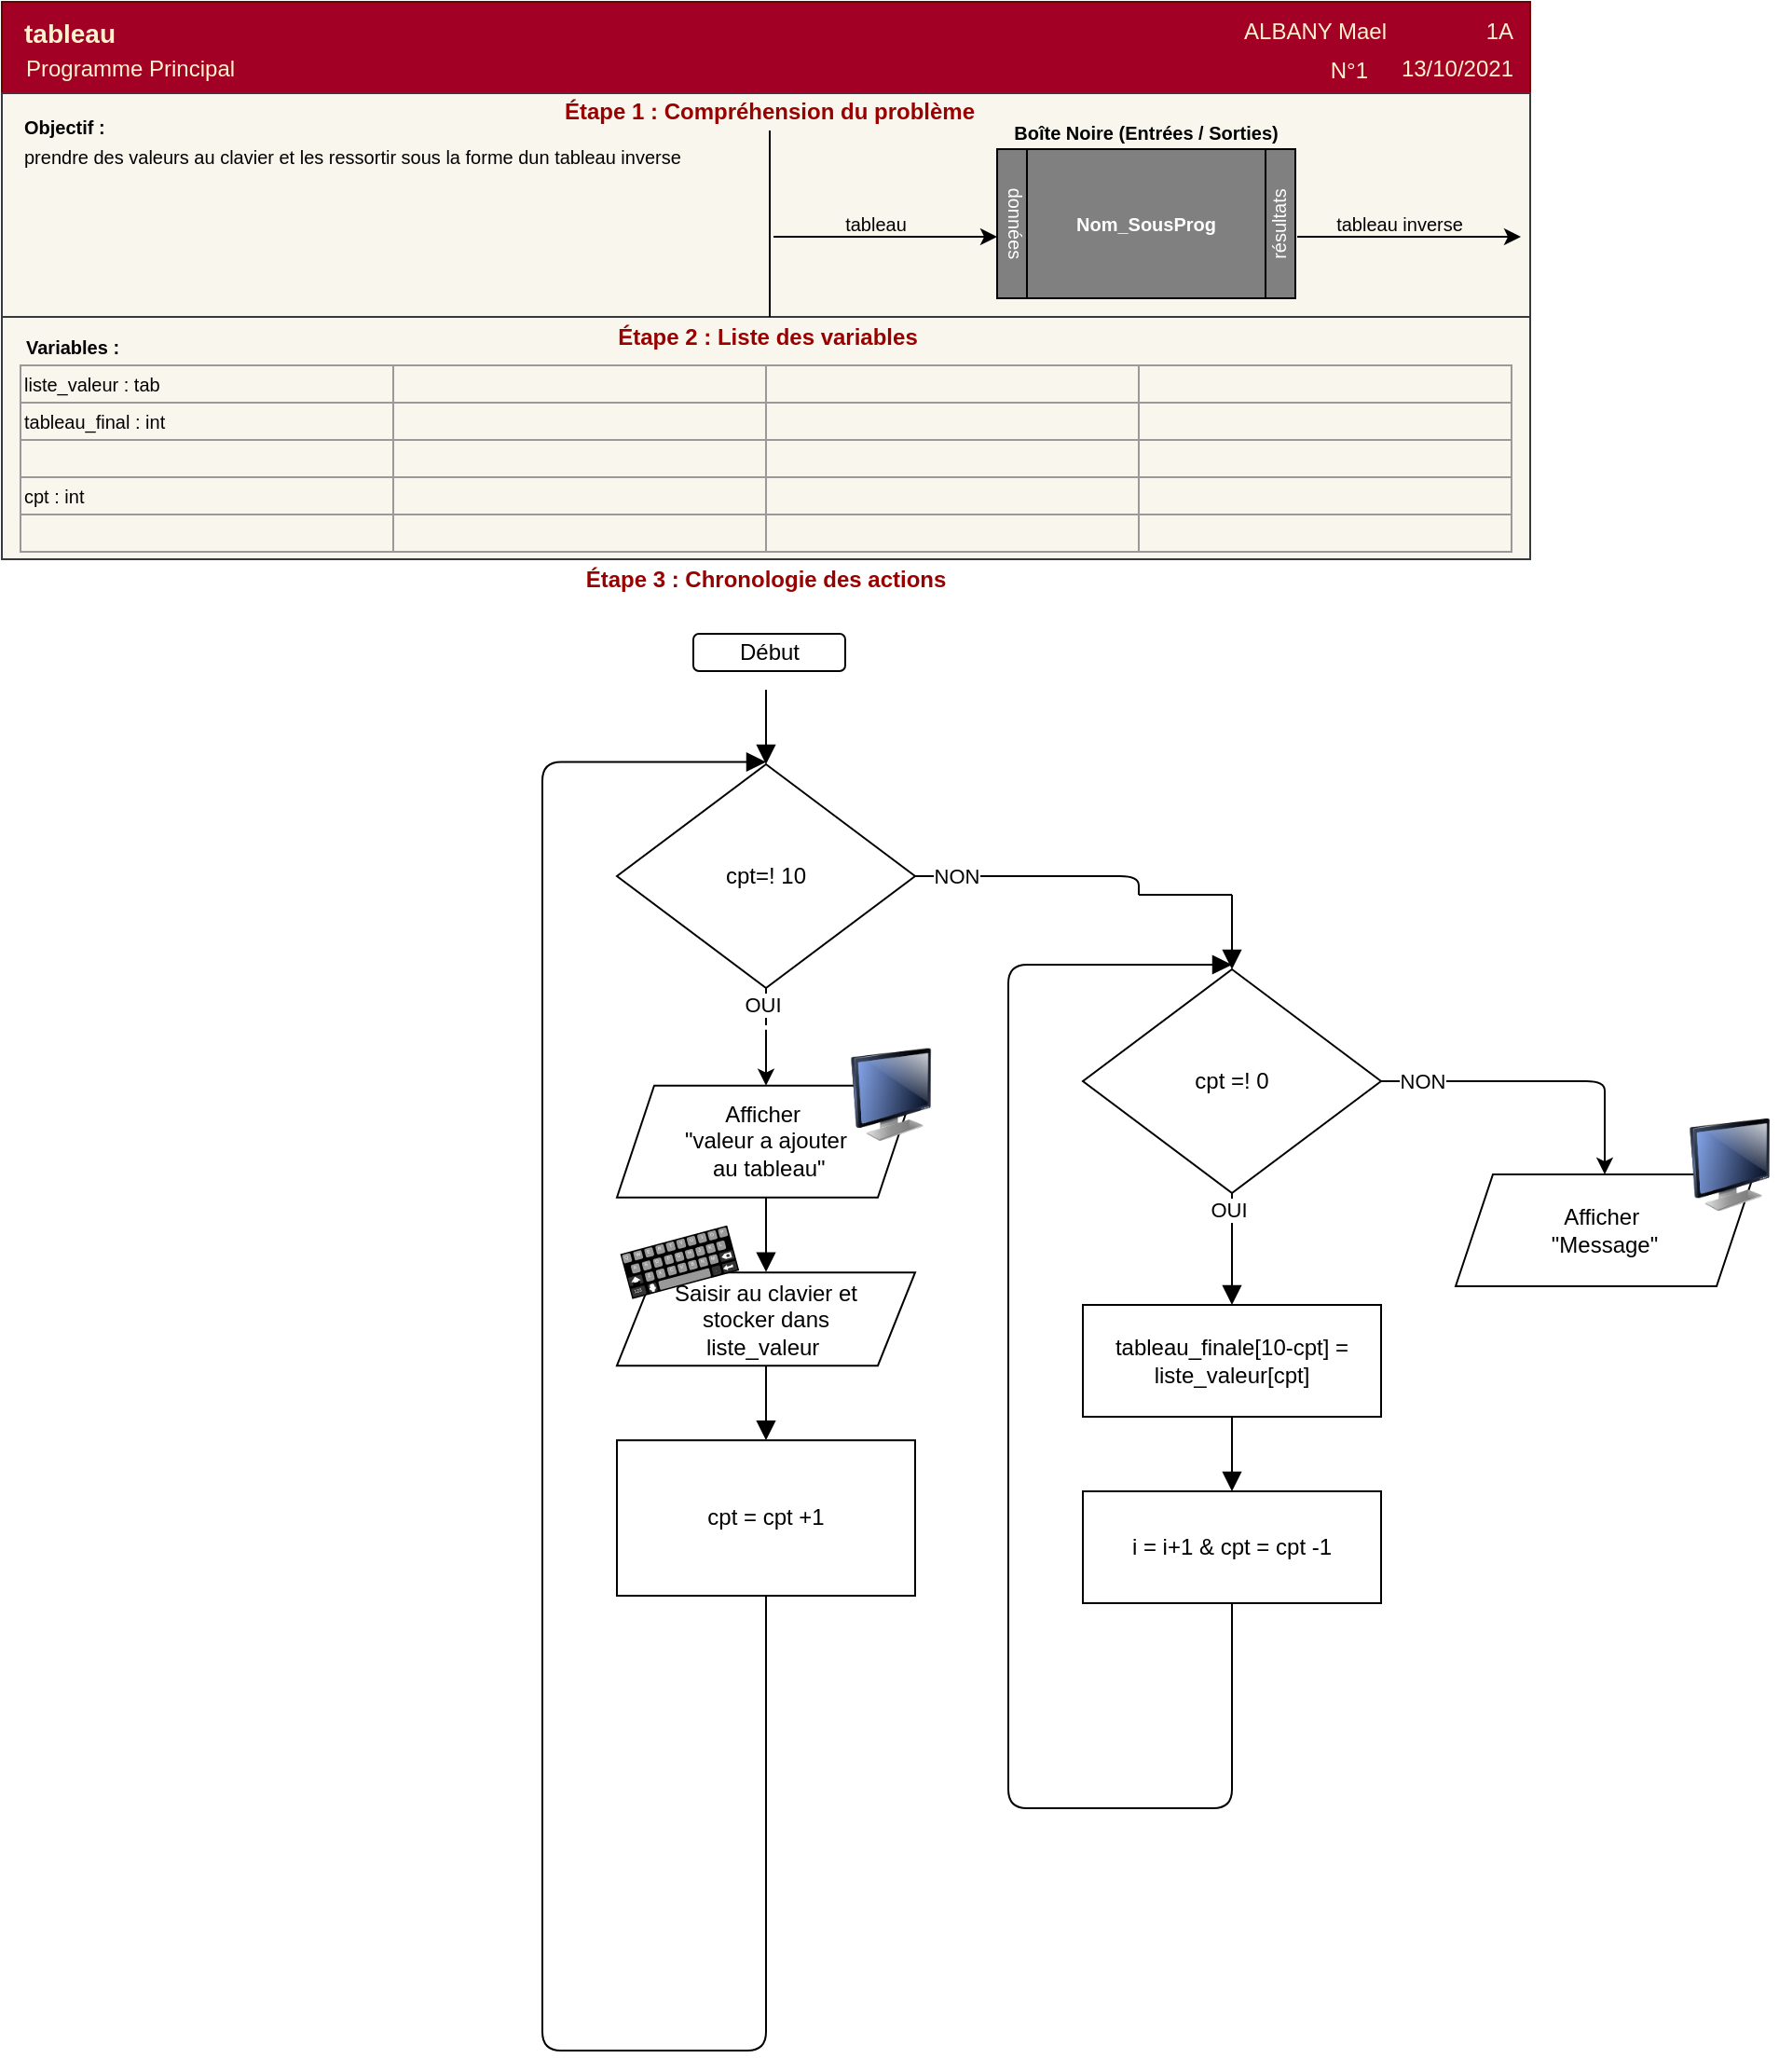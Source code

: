 <mxfile version="15.2.7" type="device"><diagram id="C5RBs43oDa-KdzZeNtuy" name="Page-1"><mxGraphModel dx="2230" dy="1907" grid="1" gridSize="10" guides="1" tooltips="1" connect="1" arrows="1" fold="1" page="1" pageScale="1" pageWidth="827" pageHeight="1169" math="0" shadow="0"><root><mxCell id="WIyWlLk6GJQsqaUBKTNV-0"/><mxCell id="WIyWlLk6GJQsqaUBKTNV-1" parent="WIyWlLk6GJQsqaUBKTNV-0"/><mxCell id="lnCyzunkSjbtColJnRYk-47" value="" style="group" parent="WIyWlLk6GJQsqaUBKTNV-1" vertex="1" connectable="0"><mxGeometry x="-1650" y="-1169" width="820" height="299" as="geometry"/></mxCell><mxCell id="lnCyzunkSjbtColJnRYk-46" value="" style="group;allowArrows=0;dropTarget=0;recursiveResize=0;expand=0;movable=0;resizable=0;rotatable=0;deletable=0;cloneable=0;editable=0;" parent="lnCyzunkSjbtColJnRYk-47" vertex="1" connectable="0"><mxGeometry width="820" height="299" as="geometry"/></mxCell><mxCell id="FBwt7Aevd6_M9OipMNYC-8" value="" style="rounded=0;whiteSpace=wrap;html=1;fontSize=12;align=left;fillColor=#a20025;strokeColor=#6F0000;fontColor=#ffffff;deletable=0;cloneable=0;rotatable=0;resizable=0;movable=0;expand=0;recursiveResize=0;allowArrows=0;connectable=0;editable=0;" parent="lnCyzunkSjbtColJnRYk-46" vertex="1"><mxGeometry width="820" height="49" as="geometry"/></mxCell><mxCell id="td8Thl32gD1S19auqDvH-131" value="" style="rounded=0;whiteSpace=wrap;html=1;strokeWidth=1;perimeterSpacing=0;connectable=0;allowArrows=0;resizable=0;movable=0;rotatable=0;cloneable=0;deletable=0;resizeWidth=0;fillColor=#f9f7ed;strokeColor=#36393d;expand=0;recursiveResize=0;editable=0;" parent="lnCyzunkSjbtColJnRYk-46" vertex="1"><mxGeometry y="49" width="820" height="120" as="geometry"/></mxCell><mxCell id="pmkci14DqVWy7yplzHCR-0" value="" style="rounded=0;whiteSpace=wrap;html=1;fillColor=#f9f7ed;strokeColor=#36393d;connectable=0;allowArrows=0;recursiveResize=0;expand=0;movable=0;resizable=0;rotatable=0;cloneable=0;deletable=0;editable=0;" parent="lnCyzunkSjbtColJnRYk-46" vertex="1"><mxGeometry y="169" width="820" height="130" as="geometry"/></mxCell><mxCell id="FBwt7Aevd6_M9OipMNYC-7" value="" style="endArrow=none;html=1;fontSize=12;fontColor=#808080;startFill=0;endFill=0;anchorPointDirection=0;bendable=0;movable=0;cloneable=0;deletable=0;editable=0;" parent="lnCyzunkSjbtColJnRYk-47" edge="1"><mxGeometry width="50" height="50" relative="1" as="geometry"><mxPoint x="412" y="69" as="sourcePoint"/><mxPoint x="412" y="169" as="targetPoint"/></mxGeometry></mxCell><mxCell id="05bFbuM6658bWkNC-nGX-0" value="" style="group" parent="lnCyzunkSjbtColJnRYk-47" vertex="1" connectable="0"><mxGeometry x="414" y="109" width="120" height="20" as="geometry"/></mxCell><mxCell id="05bFbuM6658bWkNC-nGX-1" value="" style="endArrow=classic;html=1;anchorPointDirection=0;bendable=0;cloneable=0;movable=0;deletable=0;editable=0;" parent="05bFbuM6658bWkNC-nGX-0" edge="1"><mxGeometry y="10" width="50" height="50" as="geometry"><mxPoint y="17" as="sourcePoint"/><mxPoint x="120" y="17" as="targetPoint"/></mxGeometry></mxCell><mxCell id="05bFbuM6658bWkNC-nGX-2" value="&lt;font style=&quot;font-size: 10px&quot;&gt;tableau&lt;br&gt;&lt;/font&gt;" style="text;html=1;strokeColor=none;fillColor=none;align=center;verticalAlign=middle;whiteSpace=wrap;rounded=0;connectable=0;allowArrows=0;recursiveResize=0;expand=0;movable=0;resizable=0;rotatable=0;cloneable=0;deletable=0;autosize=1;pointerEvents=0;" parent="05bFbuM6658bWkNC-nGX-0" vertex="1"><mxGeometry x="30" width="50" height="20" as="geometry"/></mxCell><mxCell id="05bFbuM6658bWkNC-nGX-3" value="" style="group" parent="lnCyzunkSjbtColJnRYk-47" vertex="1" connectable="0"><mxGeometry x="695" y="109" width="120" height="20" as="geometry"/></mxCell><mxCell id="05bFbuM6658bWkNC-nGX-4" value="" style="endArrow=classic;html=1;anchorPointDirection=0;bendable=0;cloneable=0;movable=0;deletable=0;editable=0;" parent="05bFbuM6658bWkNC-nGX-3" edge="1"><mxGeometry y="10" width="50" height="50" as="geometry"><mxPoint y="17" as="sourcePoint"/><mxPoint x="120" y="17" as="targetPoint"/></mxGeometry></mxCell><mxCell id="05bFbuM6658bWkNC-nGX-5" value="&lt;font style=&quot;font-size: 10px&quot;&gt;tableau inverse&lt;br&gt;&lt;/font&gt;" style="text;html=1;strokeColor=none;fillColor=none;align=center;verticalAlign=middle;whiteSpace=wrap;rounded=0;connectable=0;allowArrows=0;recursiveResize=0;expand=0;movable=0;resizable=0;rotatable=0;cloneable=0;deletable=0;autosize=1;pointerEvents=0;" parent="05bFbuM6658bWkNC-nGX-3" vertex="1"><mxGeometry x="15" width="80" height="20" as="geometry"/></mxCell><mxCell id="td8Thl32gD1S19auqDvH-126" value="Programme Principal&amp;nbsp;" style="text;html=1;strokeColor=none;fillColor=none;align=left;verticalAlign=middle;whiteSpace=wrap;rounded=0;fontColor=#FFF2CC;connectable=0;allowArrows=0;recursiveResize=0;expand=0;movable=0;resizable=0;rotatable=0;cloneable=0;deletable=0;pointerEvents=0;" parent="WIyWlLk6GJQsqaUBKTNV-1" vertex="1"><mxGeometry x="-1639" y="-1143" width="238" height="20" as="geometry"/></mxCell><mxCell id="td8Thl32gD1S19auqDvH-127" value="ALBANY Mael" style="text;html=1;strokeColor=none;fillColor=none;align=right;verticalAlign=middle;whiteSpace=wrap;rounded=0;movable=0;resizable=0;rotatable=0;deletable=0;editable=1;connectable=0;fontColor=#FFF2CC;allowArrows=0;recursiveResize=0;expand=0;cloneable=0;pointerEvents=0;" parent="WIyWlLk6GJQsqaUBKTNV-1" vertex="1"><mxGeometry x="-1285" y="-1163" width="380" height="20" as="geometry"/></mxCell><mxCell id="td8Thl32gD1S19auqDvH-128" value="1A" style="text;html=1;strokeColor=none;fillColor=none;align=right;verticalAlign=middle;whiteSpace=wrap;rounded=0;movable=0;fontColor=#FFF2CC;connectable=0;allowArrows=0;recursiveResize=0;expand=0;resizable=0;rotatable=0;cloneable=0;deletable=0;pointerEvents=0;" parent="WIyWlLk6GJQsqaUBKTNV-1" vertex="1"><mxGeometry x="-900" y="-1165" width="63.45" height="23" as="geometry"/></mxCell><mxCell id="td8Thl32gD1S19auqDvH-132" value="N°1" style="text;html=1;strokeColor=none;fillColor=none;align=right;verticalAlign=middle;whiteSpace=wrap;rounded=0;movable=0;fontColor=#FFF2CC;connectable=0;allowArrows=0;recursiveResize=0;expand=0;resizable=0;rotatable=0;cloneable=0;deletable=0;pointerEvents=0;" parent="WIyWlLk6GJQsqaUBKTNV-1" vertex="1"><mxGeometry x="-1017" y="-1142" width="102" height="20" as="geometry"/></mxCell><mxCell id="td8Thl32gD1S19auqDvH-133" value="&lt;font style=&quot;font-size: 10px&quot;&gt;&lt;b&gt;Objectif :&lt;/b&gt;&lt;/font&gt;" style="text;html=1;strokeColor=none;fillColor=none;align=left;verticalAlign=middle;whiteSpace=wrap;rounded=0;fontSize=14;resizable=0;movable=0;editable=0;rotatable=0;deletable=0;connectable=0;allowArrows=0;recursiveResize=0;expand=0;cloneable=0;pointerEvents=0;" parent="WIyWlLk6GJQsqaUBKTNV-1" vertex="1"><mxGeometry x="-1640" y="-1112.5" width="160" height="19.5" as="geometry"/></mxCell><mxCell id="td8Thl32gD1S19auqDvH-142" value="13/10/2021" style="text;html=1;strokeColor=none;fillColor=none;align=right;verticalAlign=middle;whiteSpace=wrap;rounded=0;movable=0;fontColor=#FFF2CC;connectable=0;allowArrows=0;recursiveResize=0;expand=0;resizable=0;rotatable=0;cloneable=0;deletable=0;pointerEvents=0;" parent="WIyWlLk6GJQsqaUBKTNV-1" vertex="1"><mxGeometry x="-908" y="-1143" width="71" height="20" as="geometry"/></mxCell><mxCell id="td8Thl32gD1S19auqDvH-143" value="&lt;font color=&quot;#fff2cc&quot; face=&quot;helvetica&quot;&gt;&lt;span style=&quot;font-size: 14px&quot;&gt;&lt;b&gt;tableau&lt;/b&gt;&lt;/span&gt;&lt;/font&gt;" style="text;whiteSpace=wrap;html=1;fontSize=16;movable=0;align=left;connectable=0;allowArrows=0;resizable=0;rotatable=0;cloneable=0;deletable=0;expand=0;recursiveResize=0;pointerEvents=0;" parent="WIyWlLk6GJQsqaUBKTNV-1" vertex="1"><mxGeometry x="-1640" y="-1169" width="280" height="30" as="geometry"/></mxCell><mxCell id="td8Thl32gD1S19auqDvH-146" value="&lt;font style=&quot;font-size: 10px&quot;&gt;prendre des valeurs au clavier et les ressortir sous la forme dun tableau inverse&lt;br&gt;&lt;/font&gt;" style="text;html=1;strokeColor=none;fillColor=none;align=left;verticalAlign=top;whiteSpace=wrap;rounded=0;movable=0;autosize=0;resizable=0;deletable=0;allowArrows=0;connectable=0;imageVerticalAlign=top;rotatable=0;cloneable=0;recursiveResize=0;expand=0;resizeHeight=0;pointerEvents=0;" parent="WIyWlLk6GJQsqaUBKTNV-1" vertex="1"><mxGeometry x="-1640" y="-1100" width="370" height="90" as="geometry"/></mxCell><mxCell id="pmkci14DqVWy7yplzHCR-1" value="&lt;b style=&quot;&quot;&gt;&lt;font style=&quot;font-size: 10px&quot;&gt;Variables :&lt;/font&gt;&lt;/b&gt;" style="text;html=1;strokeColor=none;fillColor=none;align=left;verticalAlign=middle;whiteSpace=wrap;rounded=0;connectable=0;allowArrows=0;recursiveResize=0;expand=0;movable=0;resizable=0;rotatable=0;cloneable=0;deletable=0;pointerEvents=0;editable=0;" parent="WIyWlLk6GJQsqaUBKTNV-1" vertex="1"><mxGeometry x="-1639" y="-994" width="80" height="20" as="geometry"/></mxCell><mxCell id="pmkci14DqVWy7yplzHCR-34" value="" style="group;allowArrows=0;dropTarget=0;recursiveResize=0;expand=0;movable=0;resizable=0;rotatable=0;deletable=0;cloneable=0;pointerEvents=0;" parent="WIyWlLk6GJQsqaUBKTNV-1" vertex="1" connectable="0"><mxGeometry x="-1639" y="-970" width="795" height="90" as="geometry"/></mxCell><mxCell id="pmkci14DqVWy7yplzHCR-53" value="" style="group;allowArrows=0;dropTarget=0;recursiveResize=0;expand=0;movable=0;resizable=0;rotatable=0;cloneable=0;deletable=0;container=0;pointerEvents=0;" parent="WIyWlLk6GJQsqaUBKTNV-1" vertex="1" connectable="0"><mxGeometry x="-1639" y="-970" width="800.45" height="90" as="geometry"/></mxCell><mxCell id="lnCyzunkSjbtColJnRYk-22" value="&lt;span style=&quot;font-family: &amp;#34;helvetica&amp;#34; ; font-style: normal ; letter-spacing: normal ; text-indent: 0px ; text-transform: none ; word-spacing: 0px ; display: inline ; float: none&quot;&gt;&lt;b&gt;&lt;font style=&quot;font-size: 12px&quot; color=&quot;#990000&quot;&gt;Étape 1 : Compréhension du problème&lt;/font&gt;&lt;/b&gt;&lt;/span&gt;" style="text;whiteSpace=wrap;html=1;align=center;connectable=0;allowArrows=0;recursiveResize=0;expand=0;movable=0;resizable=0;rotatable=0;deletable=0;cloneable=0;pointerEvents=0;editable=0;" parent="WIyWlLk6GJQsqaUBKTNV-1" vertex="1"><mxGeometry x="-1378" y="-1123.75" width="280" height="30" as="geometry"/></mxCell><mxCell id="lnCyzunkSjbtColJnRYk-23" value="&lt;span style=&quot;font-family: &amp;#34;helvetica&amp;#34; ; font-style: normal ; letter-spacing: normal ; text-indent: 0px ; text-transform: none ; word-spacing: 0px ; display: inline ; float: none&quot;&gt;&lt;b&gt;&lt;font style=&quot;font-size: 12px&quot; color=&quot;#990000&quot;&gt;Étape 2 : Liste des variables&lt;/font&gt;&lt;/b&gt;&lt;/span&gt;" style="text;whiteSpace=wrap;html=1;align=center;connectable=0;allowArrows=0;expand=0;recursiveResize=0;movable=0;resizable=0;rotatable=0;cloneable=0;deletable=0;pointerEvents=0;editable=0;" parent="WIyWlLk6GJQsqaUBKTNV-1" vertex="1"><mxGeometry x="-1379" y="-1003" width="280" height="30" as="geometry"/></mxCell><mxCell id="lnCyzunkSjbtColJnRYk-24" value="&lt;span style=&quot;font-family: &amp;#34;helvetica&amp;#34; ; font-style: normal ; letter-spacing: normal ; text-indent: 0px ; text-transform: none ; word-spacing: 0px ; display: inline ; float: none&quot;&gt;&lt;b&gt;&lt;font style=&quot;font-size: 12px&quot; color=&quot;#990000&quot;&gt;Étape 3 : Chronologie des actions&lt;/font&gt;&lt;/b&gt;&lt;/span&gt;" style="text;whiteSpace=wrap;html=1;align=center;connectable=0;allowArrows=0;recursiveResize=0;expand=0;movable=0;resizable=0;rotatable=0;cloneable=0;deletable=0;pointerEvents=0;editable=0;" parent="WIyWlLk6GJQsqaUBKTNV-1" vertex="1"><mxGeometry x="-1380" y="-873" width="280" height="20" as="geometry"/></mxCell><mxCell id="pmkci14DqVWy7yplzHCR-49" value="liste_valeur : tab" style="rounded=0;whiteSpace=wrap;html=1;align=left;verticalAlign=middle;labelBackgroundColor=none;fontColor=none;noLabel=0;fillColor=none;strokeColor=#999999;allowArrows=0;connectable=0;recursiveResize=0;expand=0;movable=0;resizable=0;rotatable=0;cloneable=0;deletable=0;editable=1;fontSize=10;spacingBottom=1;pointerEvents=0;" parent="WIyWlLk6GJQsqaUBKTNV-1" vertex="1"><mxGeometry x="-1640" y="-974" width="200" height="20" as="geometry"/></mxCell><mxCell id="td8Thl32gD1S19auqDvH-148" value="&lt;font style=&quot;font-size: 10px&quot;&gt;&lt;b&gt;Boîte Noire (Entrées / Sorties)&lt;/b&gt;&lt;/font&gt;" style="text;html=1;strokeColor=none;fillColor=none;align=center;verticalAlign=middle;whiteSpace=wrap;rounded=0;fontSize=14;movable=0;resizable=0;connectable=0;allowArrows=0;rotatable=0;deletable=0;expand=0;editable=0;recursiveResize=0;cloneable=0;pointerEvents=0;" parent="WIyWlLk6GJQsqaUBKTNV-1" vertex="1"><mxGeometry x="-1126" y="-1109.5" width="180" height="19.5" as="geometry"/></mxCell><mxCell id="lnCyzunkSjbtColJnRYk-25" value="" style="group;allowArrows=0;dropTarget=0;recursiveResize=0;expand=0;movable=0;resizable=0;rotatable=0;cloneable=0;deletable=0;editable=0;" parent="WIyWlLk6GJQsqaUBKTNV-1" vertex="1" connectable="0"><mxGeometry x="-1117" y="-1090" width="162" height="80" as="geometry"/></mxCell><mxCell id="lnCyzunkSjbtColJnRYk-19" value="&lt;font color=&quot;#ffffff&quot; style=&quot;font-size: 10px&quot;&gt;&lt;b&gt;Nom_SousProg&lt;/b&gt;&lt;/font&gt;" style="shape=process;whiteSpace=wrap;html=1;backgroundOutline=0;fontColor=#808080;fillColor=#808080;allowArrows=0;recursiveResize=0;expand=0;resizable=0;rotatable=0;cloneable=0;connectable=0;movable=0;deletable=0;" parent="lnCyzunkSjbtColJnRYk-25" vertex="1"><mxGeometry x="1" width="160" height="80" as="geometry"/></mxCell><mxCell id="lnCyzunkSjbtColJnRYk-20" value="&lt;span style=&quot;font-size: 10px&quot;&gt;données&lt;/span&gt;" style="text;html=1;strokeColor=none;fillColor=none;align=center;verticalAlign=middle;whiteSpace=wrap;rounded=0;horizontal=0;fontColor=#FFFFFF;rotation=-180;spacing=0;fontSize=10;allowArrows=0;expand=0;movable=0;resizable=0;rotatable=0;cloneable=0;deletable=0;pointerEvents=0;editable=0;connectable=0;recursiveResize=0;" parent="lnCyzunkSjbtColJnRYk-25" vertex="1"><mxGeometry x="1" y="10" width="20" height="60" as="geometry"/></mxCell><mxCell id="lnCyzunkSjbtColJnRYk-21" value="&lt;span style=&quot;font-size: 10px&quot;&gt;résultats&lt;br style=&quot;font-size: 10px&quot;&gt;&lt;/span&gt;" style="text;html=1;strokeColor=none;fillColor=none;align=center;verticalAlign=middle;whiteSpace=wrap;rounded=0;horizontal=0;fontColor=#FFFFFF;rotation=0;spacing=0;fontSize=10;allowArrows=0;expand=0;movable=0;resizable=0;rotatable=0;cloneable=0;deletable=0;pointerEvents=0;editable=0;connectable=0;recursiveResize=0;" parent="lnCyzunkSjbtColJnRYk-25" vertex="1"><mxGeometry x="142" y="10" width="20" height="60" as="geometry"/></mxCell><mxCell id="lnCyzunkSjbtColJnRYk-27" value="tableau_final : int" style="rounded=0;whiteSpace=wrap;html=1;align=left;verticalAlign=middle;labelBackgroundColor=none;fontColor=none;noLabel=0;fillColor=none;strokeColor=#999999;allowArrows=0;connectable=0;recursiveResize=0;expand=0;movable=0;resizable=0;rotatable=0;cloneable=0;deletable=0;editable=1;fontSize=10;spacingBottom=1;pointerEvents=0;" parent="WIyWlLk6GJQsqaUBKTNV-1" vertex="1"><mxGeometry x="-1640" y="-954" width="200" height="20" as="geometry"/></mxCell><mxCell id="lnCyzunkSjbtColJnRYk-28" value="" style="rounded=0;whiteSpace=wrap;html=1;align=left;verticalAlign=middle;labelBackgroundColor=none;fontColor=none;noLabel=0;fillColor=none;strokeColor=#999999;allowArrows=0;connectable=0;recursiveResize=0;expand=0;movable=0;resizable=0;rotatable=0;cloneable=0;deletable=0;editable=1;fontSize=10;spacingBottom=1;pointerEvents=0;" parent="WIyWlLk6GJQsqaUBKTNV-1" vertex="1"><mxGeometry x="-1640" y="-934" width="200" height="20" as="geometry"/></mxCell><mxCell id="lnCyzunkSjbtColJnRYk-29" value="cpt : int" style="rounded=0;whiteSpace=wrap;html=1;align=left;verticalAlign=middle;labelBackgroundColor=none;fontColor=none;noLabel=0;fillColor=none;strokeColor=#999999;allowArrows=0;connectable=0;recursiveResize=0;expand=0;movable=0;resizable=0;rotatable=0;cloneable=0;deletable=0;editable=1;fontSize=10;spacingBottom=1;pointerEvents=0;" parent="WIyWlLk6GJQsqaUBKTNV-1" vertex="1"><mxGeometry x="-1640" y="-914" width="200" height="20" as="geometry"/></mxCell><mxCell id="lnCyzunkSjbtColJnRYk-30" value="" style="rounded=0;whiteSpace=wrap;html=1;align=left;verticalAlign=middle;labelBackgroundColor=none;fontColor=none;noLabel=0;fillColor=none;strokeColor=#999999;allowArrows=0;connectable=0;recursiveResize=0;expand=0;movable=0;resizable=0;rotatable=0;cloneable=0;deletable=0;editable=1;fontSize=10;spacingBottom=1;pointerEvents=0;" parent="WIyWlLk6GJQsqaUBKTNV-1" vertex="1"><mxGeometry x="-1640" y="-894" width="200" height="20" as="geometry"/></mxCell><mxCell id="lnCyzunkSjbtColJnRYk-31" value="" style="rounded=0;whiteSpace=wrap;html=1;align=left;verticalAlign=middle;labelBackgroundColor=none;fontColor=none;noLabel=0;fillColor=none;strokeColor=#999999;allowArrows=0;connectable=0;recursiveResize=0;expand=0;movable=0;resizable=0;rotatable=0;cloneable=0;deletable=0;editable=1;fontSize=10;spacingBottom=1;pointerEvents=0;" parent="WIyWlLk6GJQsqaUBKTNV-1" vertex="1"><mxGeometry x="-1440" y="-974" width="200" height="20" as="geometry"/></mxCell><mxCell id="lnCyzunkSjbtColJnRYk-32" value="" style="rounded=0;whiteSpace=wrap;html=1;align=left;verticalAlign=middle;labelBackgroundColor=none;fontColor=none;noLabel=0;fillColor=none;strokeColor=#999999;allowArrows=0;connectable=0;recursiveResize=0;expand=0;movable=0;resizable=0;rotatable=0;cloneable=0;deletable=0;editable=1;fontSize=10;spacingBottom=1;pointerEvents=0;" parent="WIyWlLk6GJQsqaUBKTNV-1" vertex="1"><mxGeometry x="-1440" y="-954" width="200" height="20" as="geometry"/></mxCell><mxCell id="lnCyzunkSjbtColJnRYk-33" value="" style="rounded=0;whiteSpace=wrap;html=1;align=left;verticalAlign=middle;labelBackgroundColor=none;fontColor=none;noLabel=0;fillColor=none;strokeColor=#999999;allowArrows=0;connectable=0;recursiveResize=0;expand=0;movable=0;resizable=0;rotatable=0;cloneable=0;deletable=0;editable=1;fontSize=10;spacingBottom=1;pointerEvents=0;" parent="WIyWlLk6GJQsqaUBKTNV-1" vertex="1"><mxGeometry x="-1440" y="-934" width="200" height="20" as="geometry"/></mxCell><mxCell id="lnCyzunkSjbtColJnRYk-34" value="" style="rounded=0;whiteSpace=wrap;html=1;align=left;verticalAlign=middle;labelBackgroundColor=none;fontColor=none;noLabel=0;fillColor=none;strokeColor=#999999;allowArrows=0;connectable=0;recursiveResize=0;expand=0;movable=0;resizable=0;rotatable=0;cloneable=0;deletable=0;editable=1;fontSize=10;spacingBottom=1;pointerEvents=0;" parent="WIyWlLk6GJQsqaUBKTNV-1" vertex="1"><mxGeometry x="-1440" y="-914" width="200" height="20" as="geometry"/></mxCell><mxCell id="lnCyzunkSjbtColJnRYk-35" value="" style="rounded=0;whiteSpace=wrap;html=1;align=left;verticalAlign=middle;labelBackgroundColor=none;fontColor=none;noLabel=0;fillColor=none;strokeColor=#999999;allowArrows=0;connectable=0;recursiveResize=0;expand=0;movable=0;resizable=0;rotatable=0;cloneable=0;deletable=0;editable=1;fontSize=10;spacingBottom=1;pointerEvents=0;" parent="WIyWlLk6GJQsqaUBKTNV-1" vertex="1"><mxGeometry x="-1440" y="-894" width="200" height="20" as="geometry"/></mxCell><mxCell id="lnCyzunkSjbtColJnRYk-36" value="" style="rounded=0;whiteSpace=wrap;html=1;align=left;verticalAlign=middle;labelBackgroundColor=none;fontColor=none;noLabel=0;fillColor=none;strokeColor=#999999;allowArrows=0;connectable=0;recursiveResize=0;expand=0;movable=0;resizable=0;rotatable=0;cloneable=0;deletable=0;editable=1;fontSize=10;spacingBottom=1;pointerEvents=0;" parent="WIyWlLk6GJQsqaUBKTNV-1" vertex="1"><mxGeometry x="-1240" y="-974" width="200" height="20" as="geometry"/></mxCell><mxCell id="lnCyzunkSjbtColJnRYk-37" value="" style="rounded=0;whiteSpace=wrap;html=1;align=left;verticalAlign=middle;labelBackgroundColor=none;fontColor=none;noLabel=0;fillColor=none;strokeColor=#999999;allowArrows=0;connectable=0;recursiveResize=0;expand=0;movable=0;resizable=0;rotatable=0;cloneable=0;deletable=0;editable=1;fontSize=10;spacingBottom=1;pointerEvents=0;" parent="WIyWlLk6GJQsqaUBKTNV-1" vertex="1"><mxGeometry x="-1240" y="-954" width="200" height="20" as="geometry"/></mxCell><mxCell id="lnCyzunkSjbtColJnRYk-38" value="" style="rounded=0;whiteSpace=wrap;html=1;align=left;verticalAlign=middle;labelBackgroundColor=none;fontColor=none;noLabel=0;fillColor=none;strokeColor=#999999;allowArrows=0;connectable=0;recursiveResize=0;expand=0;movable=0;resizable=0;rotatable=0;cloneable=0;deletable=0;editable=1;fontSize=10;spacingBottom=1;pointerEvents=0;" parent="WIyWlLk6GJQsqaUBKTNV-1" vertex="1"><mxGeometry x="-1240" y="-934" width="200" height="20" as="geometry"/></mxCell><mxCell id="lnCyzunkSjbtColJnRYk-39" value="" style="rounded=0;whiteSpace=wrap;html=1;align=left;verticalAlign=middle;labelBackgroundColor=none;fontColor=none;noLabel=0;fillColor=none;strokeColor=#999999;allowArrows=0;connectable=0;recursiveResize=0;expand=0;movable=0;resizable=0;rotatable=0;cloneable=0;deletable=0;editable=1;fontSize=10;spacingBottom=1;pointerEvents=0;" parent="WIyWlLk6GJQsqaUBKTNV-1" vertex="1"><mxGeometry x="-1240" y="-914" width="200" height="20" as="geometry"/></mxCell><mxCell id="lnCyzunkSjbtColJnRYk-40" value="" style="rounded=0;whiteSpace=wrap;html=1;align=left;verticalAlign=middle;labelBackgroundColor=none;fontColor=none;noLabel=0;fillColor=none;strokeColor=#999999;allowArrows=0;connectable=0;recursiveResize=0;expand=0;movable=0;resizable=0;rotatable=0;cloneable=0;deletable=0;editable=1;fontSize=10;spacingBottom=1;pointerEvents=0;" parent="WIyWlLk6GJQsqaUBKTNV-1" vertex="1"><mxGeometry x="-1240" y="-894" width="200" height="20" as="geometry"/></mxCell><mxCell id="lnCyzunkSjbtColJnRYk-41" value="" style="rounded=0;whiteSpace=wrap;html=1;align=left;verticalAlign=middle;labelBackgroundColor=none;fontColor=none;noLabel=0;fillColor=none;strokeColor=#999999;allowArrows=0;connectable=0;recursiveResize=0;expand=0;movable=0;resizable=0;rotatable=0;cloneable=0;deletable=0;editable=1;fontSize=10;spacingBottom=1;pointerEvents=0;" parent="WIyWlLk6GJQsqaUBKTNV-1" vertex="1"><mxGeometry x="-1040" y="-974" width="200" height="20" as="geometry"/></mxCell><mxCell id="lnCyzunkSjbtColJnRYk-42" value="" style="rounded=0;whiteSpace=wrap;html=1;align=left;verticalAlign=middle;labelBackgroundColor=none;fontColor=none;noLabel=0;fillColor=none;strokeColor=#999999;allowArrows=0;connectable=0;recursiveResize=0;expand=0;movable=0;resizable=0;rotatable=0;cloneable=0;deletable=0;editable=1;fontSize=10;spacingBottom=1;pointerEvents=0;" parent="WIyWlLk6GJQsqaUBKTNV-1" vertex="1"><mxGeometry x="-1040" y="-954" width="200" height="20" as="geometry"/></mxCell><mxCell id="lnCyzunkSjbtColJnRYk-43" value="" style="rounded=0;whiteSpace=wrap;html=1;align=left;verticalAlign=middle;labelBackgroundColor=none;fontColor=none;noLabel=0;fillColor=none;strokeColor=#999999;allowArrows=0;connectable=0;recursiveResize=0;expand=0;movable=0;resizable=0;rotatable=0;cloneable=0;deletable=0;editable=1;fontSize=10;spacingBottom=1;pointerEvents=0;" parent="WIyWlLk6GJQsqaUBKTNV-1" vertex="1"><mxGeometry x="-1040" y="-934" width="200" height="20" as="geometry"/></mxCell><mxCell id="lnCyzunkSjbtColJnRYk-44" value="" style="rounded=0;whiteSpace=wrap;html=1;align=left;verticalAlign=middle;labelBackgroundColor=none;fontColor=none;noLabel=0;fillColor=none;strokeColor=#999999;allowArrows=0;connectable=0;recursiveResize=0;expand=0;movable=0;resizable=0;rotatable=0;cloneable=0;deletable=0;editable=1;fontSize=10;spacingBottom=1;pointerEvents=0;" parent="WIyWlLk6GJQsqaUBKTNV-1" vertex="1"><mxGeometry x="-1040" y="-914" width="200" height="20" as="geometry"/></mxCell><mxCell id="lnCyzunkSjbtColJnRYk-45" value="" style="rounded=0;whiteSpace=wrap;html=1;align=left;verticalAlign=middle;labelBackgroundColor=none;fontColor=none;noLabel=0;fillColor=none;strokeColor=#999999;allowArrows=0;connectable=0;recursiveResize=0;expand=0;movable=0;resizable=0;rotatable=0;cloneable=0;deletable=0;editable=1;fontSize=10;spacingBottom=1;pointerEvents=0;" parent="WIyWlLk6GJQsqaUBKTNV-1" vertex="1"><mxGeometry x="-1040" y="-894" width="200" height="20" as="geometry"/></mxCell><mxCell id="lGP3FYxjF3gB3_qgwtec-0" value="Début" style="rounded=1;whiteSpace=wrap;html=1;fontSize=12;glass=0;strokeWidth=1;shadow=0;fontColor=#000000;fillColor=default;align=center;imageAspect=1;connectable=1;allowArrows=0;recursiveResize=0;expand=0;resizable=0;rotatable=0;cloneable=0;pointerEvents=0;" parent="WIyWlLk6GJQsqaUBKTNV-1" vertex="1"><mxGeometry x="-1279" y="-830" width="81.5" height="20" as="geometry"/></mxCell><mxCell id="lGP3FYxjF3gB3_qgwtec-1" value="" style="group" parent="WIyWlLk6GJQsqaUBKTNV-1" vertex="1" connectable="0"><mxGeometry x="-1360" y="-800" width="652.22" height="710" as="geometry"/></mxCell><mxCell id="lGP3FYxjF3gB3_qgwtec-2" value="" style="endArrow=block;html=1;endFill=1;endSize=8;spacingBottom=30;spacingRight=2;spacingLeft=0;anchorPointDirection=0;bendable=1;movable=1;cloneable=0;deletable=1;editable=1;resizable=1;rotatable=1;connectable=1;exitX=0.5;exitY=1;exitDx=0;exitDy=0;" parent="lGP3FYxjF3gB3_qgwtec-1" source="lGP3FYxjF3gB3_qgwtec-55" edge="1"><mxGeometry x="40" y="542.5" width="50" height="96.875" as="geometry"><mxPoint x="120" y="680" as="sourcePoint"/><mxPoint x="120" y="38.75" as="targetPoint"/><Array as="points"><mxPoint x="120" y="730"/><mxPoint y="730"/><mxPoint y="465.0"/><mxPoint y="38.75"/></Array></mxGeometry></mxCell><mxCell id="lGP3FYxjF3gB3_qgwtec-3" value="" style="group;allowArrows=0;dropTarget=0;recursiveResize=0;expand=0;resizable=0;rotatable=0;cloneable=0;deletable=1;" parent="lGP3FYxjF3gB3_qgwtec-1" vertex="1" connectable="0"><mxGeometry x="40" width="280" height="180" as="geometry"/></mxCell><mxCell id="lGP3FYxjF3gB3_qgwtec-4" value="cpt=! 10" style="rhombus;whiteSpace=wrap;html=1;pointerEvents=0;connectable=1;allowArrows=0;recursiveResize=0;expand=0;rotatable=0;cloneable=0;deletable=0;" parent="lGP3FYxjF3gB3_qgwtec-3" vertex="1"><mxGeometry y="40" width="160" height="120" as="geometry"/></mxCell><mxCell id="lGP3FYxjF3gB3_qgwtec-5" value="" style="endArrow=none;html=1;exitX=0.5;exitY=1;exitDx=0;exitDy=0;endFill=0;endSize=8;spacingBottom=30;spacingRight=2;spacingLeft=0;anchorPointDirection=0;bendable=0;movable=0;cloneable=0;deletable=0;editable=0;resizable=1;rotatable=1;connectable=1;startFill=0;" parent="lGP3FYxjF3gB3_qgwtec-3" source="lGP3FYxjF3gB3_qgwtec-4" edge="1"><mxGeometry y="40" width="50" height="50" as="geometry"><mxPoint x="360" y="140" as="sourcePoint"/><mxPoint x="80" y="180" as="targetPoint"/></mxGeometry></mxCell><mxCell id="lGP3FYxjF3gB3_qgwtec-6" value="OUI" style="edgeLabel;html=1;align=center;verticalAlign=middle;resizable=0;points=[];spacingLeft=0;spacingBottom=10;spacingRight=5;allowArrows=0;recursiveResize=0;expand=0;movable=0;rotatable=0;cloneable=0;deletable=0;editable=0;" parent="lGP3FYxjF3gB3_qgwtec-5" vertex="1" connectable="0"><mxGeometry x="-0.367" y="1" relative="1" as="geometry"><mxPoint x="-1" y="7" as="offset"/></mxGeometry></mxCell><mxCell id="lGP3FYxjF3gB3_qgwtec-7" value="" style="endArrow=none;html=1;exitX=1;exitY=0.5;exitDx=0;exitDy=0;endSize=8;endFill=0;anchorPointDirection=0;bendable=0;movable=0;cloneable=0;deletable=0;editable=0;resizable=1;rotatable=1;connectable=1;startFill=0;" parent="lGP3FYxjF3gB3_qgwtec-3" source="lGP3FYxjF3gB3_qgwtec-4" edge="1"><mxGeometry y="40" width="50" height="50" as="geometry"><mxPoint x="360" y="140" as="sourcePoint"/><mxPoint x="280" y="110" as="targetPoint"/><Array as="points"><mxPoint x="280" y="100"/></Array></mxGeometry></mxCell><mxCell id="lGP3FYxjF3gB3_qgwtec-8" value="NON" style="edgeLabel;html=1;align=center;verticalAlign=middle;resizable=0;points=[];spacingRight=7;allowArrows=0;recursiveResize=0;expand=0;movable=0;rotatable=0;cloneable=0;deletable=0;pointerEvents=0;editable=0;" parent="lGP3FYxjF3gB3_qgwtec-7" vertex="1" connectable="0"><mxGeometry x="-0.1" y="-1" relative="1" as="geometry"><mxPoint x="-33" y="-1" as="offset"/></mxGeometry></mxCell><mxCell id="lGP3FYxjF3gB3_qgwtec-9" value="" style="endArrow=block;html=1;endSize=8;endFill=1;anchorPointDirection=0;bendable=0;entryX=0.5;entryY=0;entryDx=0;entryDy=0;movable=0;cloneable=0;deletable=0;editable=0;" parent="lGP3FYxjF3gB3_qgwtec-3" target="lGP3FYxjF3gB3_qgwtec-4" edge="1"><mxGeometry width="50" height="50" relative="1" as="geometry"><mxPoint x="80" as="sourcePoint"/><mxPoint x="40" y="90" as="targetPoint"/></mxGeometry></mxCell><mxCell id="lGP3FYxjF3gB3_qgwtec-13" value="" style="group" parent="lGP3FYxjF3gB3_qgwtec-1" vertex="1" connectable="0"><mxGeometry x="40" y="182.353" width="172.22" height="319.267" as="geometry"/></mxCell><mxCell id="lGP3FYxjF3gB3_qgwtec-14" value="Afficher&amp;nbsp;&lt;br&gt;&quot;valeur a ajouter&lt;br&gt;&amp;nbsp;au tableau&quot;" style="shape=parallelogram;perimeter=parallelogramPerimeter;whiteSpace=wrap;html=1;fixedSize=1;connectable=1;allowArrows=0;recursiveResize=0;expand=0;movable=0;rotatable=0;cloneable=0;deletable=0;resizable=1;fillColor=default;" parent="lGP3FYxjF3gB3_qgwtec-13" vertex="1"><mxGeometry y="30" width="160" height="60" as="geometry"/></mxCell><mxCell id="lGP3FYxjF3gB3_qgwtec-15" value="" style="image;html=1;image=img/lib/clip_art/computers/Monitor_128x128.png;aspect=fixed;connectable=0;allowArrows=0;recursiveResize=0;expand=0;movable=0;resizable=0;rotatable=0;cloneable=0;deletable=0;editable=0;" parent="lGP3FYxjF3gB3_qgwtec-13" vertex="1"><mxGeometry x="122.22" y="10" width="50" height="50" as="geometry"/></mxCell><mxCell id="lGP3FYxjF3gB3_qgwtec-16" value="" style="endArrow=classic;html=1;entryX=0.5;entryY=0;entryDx=0;entryDy=0;anchorPointDirection=0;bendable=0;movable=0;cloneable=0;deletable=0;editable=0;" parent="lGP3FYxjF3gB3_qgwtec-13" target="lGP3FYxjF3gB3_qgwtec-14" edge="1"><mxGeometry width="50" height="50" relative="1" as="geometry"><mxPoint x="80.0" as="sourcePoint"/><mxPoint x="140.0" y="-144.428" as="targetPoint"/></mxGeometry></mxCell><mxCell id="lGP3FYxjF3gB3_qgwtec-20" value="" style="group" parent="lGP3FYxjF3gB3_qgwtec-13" vertex="1" connectable="0"><mxGeometry x="-1.776e-15" y="90.267" width="172.22" height="229.0" as="geometry"/></mxCell><mxCell id="lGP3FYxjF3gB3_qgwtec-21" value="" style="endArrow=block;html=1;endSize=8;endFill=1;anchorPointDirection=0;bendable=0;entryX=0.5;entryY=-0.006;entryDx=0;entryDy=0;entryPerimeter=0;movable=1;cloneable=0;deletable=1;editable=0;resizable=1;rotatable=1;connectable=1;" parent="lGP3FYxjF3gB3_qgwtec-20" target="lGP3FYxjF3gB3_qgwtec-22" edge="1"><mxGeometry width="50.0" height="45.134" as="geometry"><mxPoint x="80.0" as="sourcePoint"/><mxPoint x="79.76" y="27.08" as="targetPoint"/></mxGeometry></mxCell><mxCell id="lGP3FYxjF3gB3_qgwtec-22" value="Saisir au clavier et &lt;br&gt;stocker dans&lt;br&gt;&lt;span style=&quot;text-align: left&quot;&gt;&lt;font style=&quot;font-size: 12px&quot;&gt;liste_valeur&lt;/font&gt;&lt;/span&gt;&amp;nbsp;" style="shape=parallelogram;perimeter=parallelogramPerimeter;whiteSpace=wrap;html=1;fixedSize=1;connectable=1;allowArrows=0;recursiveResize=0;expand=0;movable=0;resizable=1;rotatable=0;cloneable=0;deletable=0;fillColor=default;" parent="lGP3FYxjF3gB3_qgwtec-20" vertex="1"><mxGeometry y="40" width="160" height="50" as="geometry"/></mxCell><mxCell id="lGP3FYxjF3gB3_qgwtec-23" value="" style="verticalLabelPosition=bottom;verticalAlign=top;html=1;shadow=0;dashed=0;strokeWidth=1;shape=mxgraph.android.keyboard;rotation=-15;aspect=fixed;connectable=0;allowArrows=0;recursiveResize=0;expand=0;movable=0;resizable=0;rotatable=0;cloneable=0;deletable=0;" parent="lGP3FYxjF3gB3_qgwtec-20" vertex="1"><mxGeometry x="4.004" y="21.998" width="59.38" height="25" as="geometry"/></mxCell><mxCell id="lGP3FYxjF3gB3_qgwtec-54" value="" style="group" parent="lGP3FYxjF3gB3_qgwtec-20" vertex="1" connectable="0"><mxGeometry y="90.0" width="160" height="139" as="geometry"/></mxCell><mxCell id="lGP3FYxjF3gB3_qgwtec-55" value="cpt = cpt +1" style="rounded=0;whiteSpace=wrap;html=1;fontSize=12;glass=0;strokeWidth=1;shadow=0;fontColor=#000000;fillColor=default;align=center;pointerEvents=0;connectable=1;allowArrows=0;expand=0;rotatable=0;movable=0;recursiveResize=0;cloneable=0;deletable=0;" parent="lGP3FYxjF3gB3_qgwtec-54" vertex="1"><mxGeometry y="40" width="160" height="83.4" as="geometry"/></mxCell><mxCell id="lGP3FYxjF3gB3_qgwtec-56" value="" style="endArrow=block;html=1;endSize=8;endFill=1;anchorPointDirection=0;bendable=0;entryX=0.5;entryY=0;entryDx=0;entryDy=0;movable=0;cloneable=0;deletable=0;editable=0;" parent="lGP3FYxjF3gB3_qgwtec-54" target="lGP3FYxjF3gB3_qgwtec-55" edge="1"><mxGeometry width="50" height="69.5" as="geometry"><mxPoint x="80" as="sourcePoint"/><mxPoint x="81.22" y="83.4" as="targetPoint"/></mxGeometry></mxCell><mxCell id="lGP3FYxjF3gB3_qgwtec-45" value="" style="group" parent="lGP3FYxjF3gB3_qgwtec-1" vertex="1" connectable="0"><mxGeometry x="250" y="110" width="402.22" height="600" as="geometry"/></mxCell><mxCell id="lGP3FYxjF3gB3_qgwtec-46" value="" style="endArrow=block;html=1;endFill=1;endSize=8;spacingBottom=30;spacingRight=2;spacingLeft=0;anchorPointDirection=0;bendable=1;movable=1;cloneable=0;deletable=1;editable=1;resizable=1;rotatable=1;connectable=1;" parent="lGP3FYxjF3gB3_qgwtec-45" source="lGP3FYxjF3gB3_qgwtec-62" edge="1"><mxGeometry x="40" y="525" width="50" height="93.75" as="geometry"><mxPoint x="120" y="525" as="sourcePoint"/><mxPoint x="120" y="37.5" as="targetPoint"/><Array as="points"><mxPoint x="120" y="490"/><mxPoint y="490"/><mxPoint y="450"/><mxPoint y="37.5"/></Array></mxGeometry></mxCell><mxCell id="lGP3FYxjF3gB3_qgwtec-47" value="" style="group;allowArrows=0;dropTarget=0;recursiveResize=0;expand=0;resizable=0;rotatable=0;cloneable=0;deletable=1;" parent="lGP3FYxjF3gB3_qgwtec-45" vertex="1" connectable="0"><mxGeometry x="40" width="280" height="180" as="geometry"/></mxCell><mxCell id="lGP3FYxjF3gB3_qgwtec-48" value="cpt =! 0" style="rhombus;whiteSpace=wrap;html=1;pointerEvents=0;connectable=1;allowArrows=0;recursiveResize=0;expand=0;rotatable=0;cloneable=0;deletable=0;" parent="lGP3FYxjF3gB3_qgwtec-47" vertex="1"><mxGeometry y="40" width="160" height="120" as="geometry"/></mxCell><mxCell id="lGP3FYxjF3gB3_qgwtec-49" value="" style="endArrow=none;html=1;exitX=0.5;exitY=1;exitDx=0;exitDy=0;endFill=0;endSize=8;spacingBottom=30;spacingRight=2;spacingLeft=0;anchorPointDirection=0;bendable=0;movable=0;cloneable=0;deletable=0;editable=0;resizable=1;rotatable=1;connectable=1;startFill=0;" parent="lGP3FYxjF3gB3_qgwtec-47" source="lGP3FYxjF3gB3_qgwtec-48" edge="1"><mxGeometry y="40" width="50" height="50" as="geometry"><mxPoint x="360" y="140" as="sourcePoint"/><mxPoint x="80" y="180" as="targetPoint"/></mxGeometry></mxCell><mxCell id="lGP3FYxjF3gB3_qgwtec-50" value="OUI" style="edgeLabel;html=1;align=center;verticalAlign=middle;resizable=0;points=[];spacingLeft=0;spacingBottom=10;spacingRight=5;allowArrows=0;recursiveResize=0;expand=0;movable=0;rotatable=0;cloneable=0;deletable=0;editable=0;" parent="lGP3FYxjF3gB3_qgwtec-49" vertex="1" connectable="0"><mxGeometry x="-0.367" y="1" relative="1" as="geometry"><mxPoint x="-1" y="7" as="offset"/></mxGeometry></mxCell><mxCell id="lGP3FYxjF3gB3_qgwtec-51" value="" style="endArrow=none;html=1;exitX=1;exitY=0.5;exitDx=0;exitDy=0;endSize=8;endFill=0;anchorPointDirection=0;bendable=0;movable=0;cloneable=0;deletable=0;editable=0;resizable=1;rotatable=1;connectable=1;startFill=0;" parent="lGP3FYxjF3gB3_qgwtec-47" source="lGP3FYxjF3gB3_qgwtec-48" edge="1"><mxGeometry y="40" width="50" height="50" as="geometry"><mxPoint x="360" y="140" as="sourcePoint"/><mxPoint x="280" y="110" as="targetPoint"/><Array as="points"><mxPoint x="280" y="100"/></Array></mxGeometry></mxCell><mxCell id="lGP3FYxjF3gB3_qgwtec-52" value="NON" style="edgeLabel;html=1;align=center;verticalAlign=middle;resizable=0;points=[];spacingRight=7;allowArrows=0;recursiveResize=0;expand=0;movable=0;rotatable=0;cloneable=0;deletable=0;pointerEvents=0;editable=0;" parent="lGP3FYxjF3gB3_qgwtec-51" vertex="1" connectable="0"><mxGeometry x="-0.1" y="-1" relative="1" as="geometry"><mxPoint x="-33" y="-1" as="offset"/></mxGeometry></mxCell><mxCell id="lGP3FYxjF3gB3_qgwtec-53" value="" style="endArrow=block;html=1;endSize=8;endFill=1;anchorPointDirection=0;bendable=0;entryX=0.5;entryY=0;entryDx=0;entryDy=0;movable=0;cloneable=0;deletable=0;editable=0;" parent="lGP3FYxjF3gB3_qgwtec-47" target="lGP3FYxjF3gB3_qgwtec-48" edge="1"><mxGeometry width="50" height="50" relative="1" as="geometry"><mxPoint x="80" as="sourcePoint"/><mxPoint x="40" y="90" as="targetPoint"/></mxGeometry></mxCell><mxCell id="lGP3FYxjF3gB3_qgwtec-58" value="" style="group" parent="lGP3FYxjF3gB3_qgwtec-45" vertex="1" connectable="0"><mxGeometry x="40" y="180" width="160" height="100" as="geometry"/></mxCell><mxCell id="lGP3FYxjF3gB3_qgwtec-59" value="tableau_finale[10-cpt] = liste_valeur[cpt]" style="rounded=0;whiteSpace=wrap;html=1;fontSize=12;glass=0;strokeWidth=1;shadow=0;fontColor=#000000;fillColor=default;align=center;pointerEvents=0;connectable=1;allowArrows=0;expand=0;rotatable=0;movable=0;recursiveResize=0;cloneable=0;deletable=0;" parent="lGP3FYxjF3gB3_qgwtec-58" vertex="1"><mxGeometry y="40" width="160" height="60" as="geometry"/></mxCell><mxCell id="lGP3FYxjF3gB3_qgwtec-60" value="" style="endArrow=block;html=1;endSize=8;endFill=1;anchorPointDirection=0;bendable=0;entryX=0.5;entryY=0;entryDx=0;entryDy=0;movable=0;cloneable=0;deletable=0;editable=0;" parent="lGP3FYxjF3gB3_qgwtec-58" target="lGP3FYxjF3gB3_qgwtec-59" edge="1"><mxGeometry width="50" height="50" as="geometry"><mxPoint x="80" as="sourcePoint"/><mxPoint x="81.22" y="60" as="targetPoint"/></mxGeometry></mxCell><mxCell id="lGP3FYxjF3gB3_qgwtec-61" value="" style="group" parent="lGP3FYxjF3gB3_qgwtec-45" vertex="1" connectable="0"><mxGeometry x="40" y="280" width="160" height="100" as="geometry"/></mxCell><mxCell id="lGP3FYxjF3gB3_qgwtec-62" value="i = i+1 &amp;amp; cpt = cpt -1" style="rounded=0;whiteSpace=wrap;html=1;fontSize=12;glass=0;strokeWidth=1;shadow=0;fontColor=#000000;fillColor=default;align=center;pointerEvents=0;connectable=1;allowArrows=0;expand=0;rotatable=0;movable=0;recursiveResize=0;cloneable=0;deletable=0;" parent="lGP3FYxjF3gB3_qgwtec-61" vertex="1"><mxGeometry y="40" width="160" height="60" as="geometry"/></mxCell><mxCell id="lGP3FYxjF3gB3_qgwtec-63" value="" style="endArrow=block;html=1;endSize=8;endFill=1;anchorPointDirection=0;bendable=0;entryX=0.5;entryY=0;entryDx=0;entryDy=0;movable=0;cloneable=0;deletable=0;editable=0;" parent="lGP3FYxjF3gB3_qgwtec-61" target="lGP3FYxjF3gB3_qgwtec-62" edge="1"><mxGeometry width="50" height="50" as="geometry"><mxPoint x="80" as="sourcePoint"/><mxPoint x="81.22" y="60" as="targetPoint"/></mxGeometry></mxCell><mxCell id="lGP3FYxjF3gB3_qgwtec-64" value="" style="group" parent="lGP3FYxjF3gB3_qgwtec-45" vertex="1" connectable="0"><mxGeometry x="240" y="110" width="172.22" height="100" as="geometry"/></mxCell><mxCell id="lGP3FYxjF3gB3_qgwtec-65" value="Afficher&amp;nbsp;&lt;br&gt;&quot;Message&quot;" style="shape=parallelogram;perimeter=parallelogramPerimeter;whiteSpace=wrap;html=1;fixedSize=1;connectable=1;allowArrows=0;recursiveResize=0;expand=0;movable=0;rotatable=0;cloneable=0;deletable=0;resizable=1;fillColor=default;" parent="lGP3FYxjF3gB3_qgwtec-64" vertex="1"><mxGeometry y="40" width="160" height="60" as="geometry"/></mxCell><mxCell id="lGP3FYxjF3gB3_qgwtec-66" value="" style="image;html=1;image=img/lib/clip_art/computers/Monitor_128x128.png;aspect=fixed;connectable=0;allowArrows=0;recursiveResize=0;expand=0;movable=0;resizable=0;rotatable=0;cloneable=0;deletable=0;editable=0;" parent="lGP3FYxjF3gB3_qgwtec-64" vertex="1"><mxGeometry x="122.22" y="10" width="50" height="50" as="geometry"/></mxCell><mxCell id="lGP3FYxjF3gB3_qgwtec-67" value="" style="endArrow=classic;html=1;entryX=0.5;entryY=0;entryDx=0;entryDy=0;anchorPointDirection=0;bendable=0;movable=0;cloneable=0;deletable=0;editable=0;" parent="lGP3FYxjF3gB3_qgwtec-64" target="lGP3FYxjF3gB3_qgwtec-65" edge="1"><mxGeometry width="50" height="50" relative="1" as="geometry"><mxPoint x="80" as="sourcePoint"/><mxPoint x="140" y="-160" as="targetPoint"/></mxGeometry></mxCell><mxCell id="lGP3FYxjF3gB3_qgwtec-57" value="" style="endArrow=none;html=1;" parent="WIyWlLk6GJQsqaUBKTNV-1" edge="1"><mxGeometry width="50" height="50" relative="1" as="geometry"><mxPoint x="-990" y="-690" as="sourcePoint"/><mxPoint x="-1040" y="-690" as="targetPoint"/></mxGeometry></mxCell></root></mxGraphModel></diagram></mxfile>
